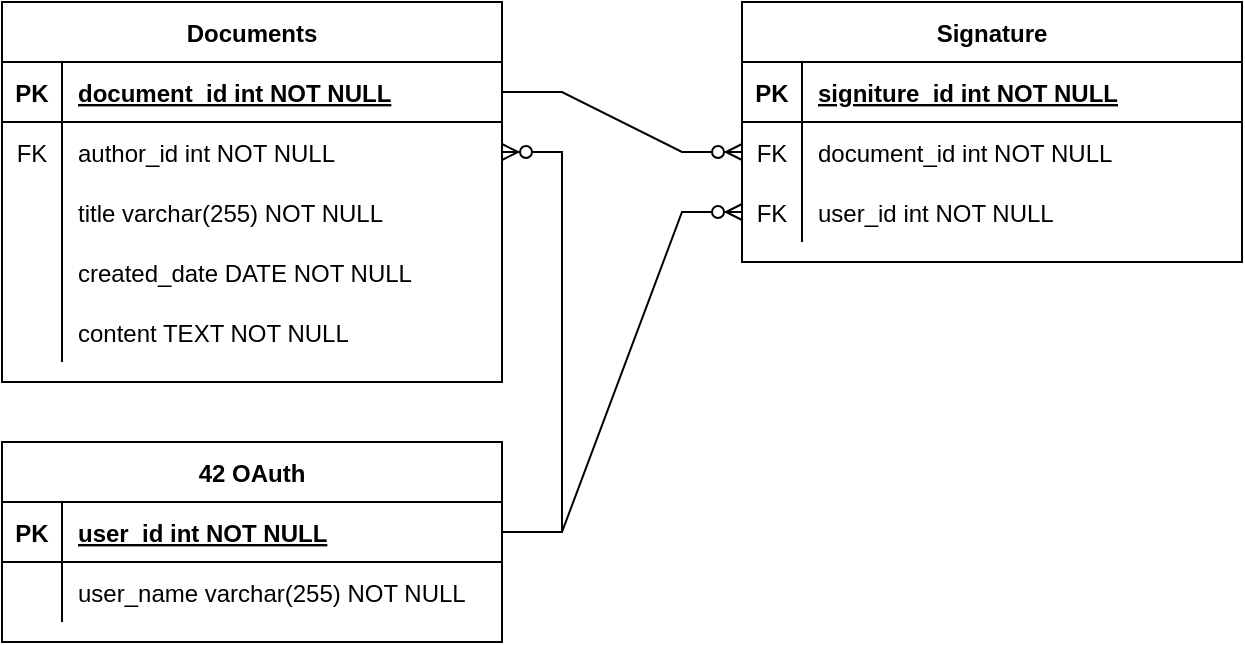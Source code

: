 <mxfile version="20.8.23" type="github">
  <diagram id="R2lEEEUBdFMjLlhIrx00" name="Page-1">
    <mxGraphModel dx="1317" dy="1085" grid="1" gridSize="10" guides="1" tooltips="1" connect="1" arrows="1" fold="1" page="1" pageScale="1" pageWidth="850" pageHeight="1100" math="0" shadow="0" extFonts="Permanent Marker^https://fonts.googleapis.com/css?family=Permanent+Marker">
      <root>
        <mxCell id="0" />
        <mxCell id="1" parent="0" />
        <object label="Documents" id="aS1HLBusFueRPppd_NlJ-60">
          <mxCell style="shape=table;startSize=30;container=1;collapsible=1;childLayout=tableLayout;fixedRows=1;rowLines=0;fontStyle=1;align=center;resizeLast=1;" vertex="1" parent="1">
            <mxGeometry x="70" y="410" width="250" height="190" as="geometry" />
          </mxCell>
        </object>
        <mxCell id="aS1HLBusFueRPppd_NlJ-61" value="" style="shape=partialRectangle;collapsible=0;dropTarget=0;pointerEvents=0;fillColor=none;points=[[0,0.5],[1,0.5]];portConstraint=eastwest;top=0;left=0;right=0;bottom=1;" vertex="1" parent="aS1HLBusFueRPppd_NlJ-60">
          <mxGeometry y="30" width="250" height="30" as="geometry" />
        </mxCell>
        <mxCell id="aS1HLBusFueRPppd_NlJ-62" value="PK" style="shape=partialRectangle;overflow=hidden;connectable=0;fillColor=none;top=0;left=0;bottom=0;right=0;fontStyle=1;" vertex="1" parent="aS1HLBusFueRPppd_NlJ-61">
          <mxGeometry width="30" height="30" as="geometry">
            <mxRectangle width="30" height="30" as="alternateBounds" />
          </mxGeometry>
        </mxCell>
        <mxCell id="aS1HLBusFueRPppd_NlJ-63" value="document_id int NOT NULL " style="shape=partialRectangle;overflow=hidden;connectable=0;fillColor=none;top=0;left=0;bottom=0;right=0;align=left;spacingLeft=6;fontStyle=5;" vertex="1" parent="aS1HLBusFueRPppd_NlJ-61">
          <mxGeometry x="30" width="220" height="30" as="geometry">
            <mxRectangle width="220" height="30" as="alternateBounds" />
          </mxGeometry>
        </mxCell>
        <mxCell id="aS1HLBusFueRPppd_NlJ-64" value="" style="shape=partialRectangle;collapsible=0;dropTarget=0;pointerEvents=0;fillColor=none;points=[[0,0.5],[1,0.5]];portConstraint=eastwest;top=0;left=0;right=0;bottom=0;" vertex="1" parent="aS1HLBusFueRPppd_NlJ-60">
          <mxGeometry y="60" width="250" height="30" as="geometry" />
        </mxCell>
        <mxCell id="aS1HLBusFueRPppd_NlJ-65" value="FK" style="shape=partialRectangle;overflow=hidden;connectable=0;fillColor=none;top=0;left=0;bottom=0;right=0;" vertex="1" parent="aS1HLBusFueRPppd_NlJ-64">
          <mxGeometry width="30" height="30" as="geometry">
            <mxRectangle width="30" height="30" as="alternateBounds" />
          </mxGeometry>
        </mxCell>
        <mxCell id="aS1HLBusFueRPppd_NlJ-66" value="author_id int NOT NULL" style="shape=partialRectangle;overflow=hidden;connectable=0;fillColor=none;top=0;left=0;bottom=0;right=0;align=left;spacingLeft=6;" vertex="1" parent="aS1HLBusFueRPppd_NlJ-64">
          <mxGeometry x="30" width="220" height="30" as="geometry">
            <mxRectangle width="220" height="30" as="alternateBounds" />
          </mxGeometry>
        </mxCell>
        <mxCell id="aS1HLBusFueRPppd_NlJ-67" value="" style="shape=partialRectangle;collapsible=0;dropTarget=0;pointerEvents=0;fillColor=none;points=[[0,0.5],[1,0.5]];portConstraint=eastwest;top=0;left=0;right=0;bottom=0;" vertex="1" parent="aS1HLBusFueRPppd_NlJ-60">
          <mxGeometry y="90" width="250" height="30" as="geometry" />
        </mxCell>
        <mxCell id="aS1HLBusFueRPppd_NlJ-68" value="" style="shape=partialRectangle;overflow=hidden;connectable=0;fillColor=none;top=0;left=0;bottom=0;right=0;" vertex="1" parent="aS1HLBusFueRPppd_NlJ-67">
          <mxGeometry width="30" height="30" as="geometry">
            <mxRectangle width="30" height="30" as="alternateBounds" />
          </mxGeometry>
        </mxCell>
        <mxCell id="aS1HLBusFueRPppd_NlJ-69" value="title varchar(255) NOT NULL" style="shape=partialRectangle;overflow=hidden;connectable=0;fillColor=none;top=0;left=0;bottom=0;right=0;align=left;spacingLeft=6;" vertex="1" parent="aS1HLBusFueRPppd_NlJ-67">
          <mxGeometry x="30" width="220" height="30" as="geometry">
            <mxRectangle width="220" height="30" as="alternateBounds" />
          </mxGeometry>
        </mxCell>
        <mxCell id="aS1HLBusFueRPppd_NlJ-70" value="" style="shape=partialRectangle;collapsible=0;dropTarget=0;pointerEvents=0;fillColor=none;points=[[0,0.5],[1,0.5]];portConstraint=eastwest;top=0;left=0;right=0;bottom=0;" vertex="1" parent="aS1HLBusFueRPppd_NlJ-60">
          <mxGeometry y="120" width="250" height="30" as="geometry" />
        </mxCell>
        <mxCell id="aS1HLBusFueRPppd_NlJ-71" value="" style="shape=partialRectangle;overflow=hidden;connectable=0;fillColor=none;top=0;left=0;bottom=0;right=0;" vertex="1" parent="aS1HLBusFueRPppd_NlJ-70">
          <mxGeometry width="30" height="30" as="geometry">
            <mxRectangle width="30" height="30" as="alternateBounds" />
          </mxGeometry>
        </mxCell>
        <mxCell id="aS1HLBusFueRPppd_NlJ-72" value="created_date DATE NOT NULL" style="shape=partialRectangle;overflow=hidden;connectable=0;fillColor=none;top=0;left=0;bottom=0;right=0;align=left;spacingLeft=6;" vertex="1" parent="aS1HLBusFueRPppd_NlJ-70">
          <mxGeometry x="30" width="220" height="30" as="geometry">
            <mxRectangle width="220" height="30" as="alternateBounds" />
          </mxGeometry>
        </mxCell>
        <mxCell id="aS1HLBusFueRPppd_NlJ-83" value="" style="shape=partialRectangle;collapsible=0;dropTarget=0;pointerEvents=0;fillColor=none;points=[[0,0.5],[1,0.5]];portConstraint=eastwest;top=0;left=0;right=0;bottom=0;" vertex="1" parent="aS1HLBusFueRPppd_NlJ-60">
          <mxGeometry y="150" width="250" height="30" as="geometry" />
        </mxCell>
        <mxCell id="aS1HLBusFueRPppd_NlJ-84" value="" style="shape=partialRectangle;overflow=hidden;connectable=0;fillColor=none;top=0;left=0;bottom=0;right=0;" vertex="1" parent="aS1HLBusFueRPppd_NlJ-83">
          <mxGeometry width="30" height="30" as="geometry">
            <mxRectangle width="30" height="30" as="alternateBounds" />
          </mxGeometry>
        </mxCell>
        <mxCell id="aS1HLBusFueRPppd_NlJ-85" value="content TEXT NOT NULL" style="shape=partialRectangle;overflow=hidden;connectable=0;fillColor=none;top=0;left=0;bottom=0;right=0;align=left;spacingLeft=6;" vertex="1" parent="aS1HLBusFueRPppd_NlJ-83">
          <mxGeometry x="30" width="220" height="30" as="geometry">
            <mxRectangle width="220" height="30" as="alternateBounds" />
          </mxGeometry>
        </mxCell>
        <mxCell id="aS1HLBusFueRPppd_NlJ-152" value="Signature" style="shape=table;startSize=30;container=1;collapsible=1;childLayout=tableLayout;fixedRows=1;rowLines=0;fontStyle=1;align=center;resizeLast=1;" vertex="1" parent="1">
          <mxGeometry x="440" y="410" width="250" height="130" as="geometry" />
        </mxCell>
        <mxCell id="aS1HLBusFueRPppd_NlJ-153" value="" style="shape=partialRectangle;collapsible=0;dropTarget=0;pointerEvents=0;fillColor=none;points=[[0,0.5],[1,0.5]];portConstraint=eastwest;top=0;left=0;right=0;bottom=1;" vertex="1" parent="aS1HLBusFueRPppd_NlJ-152">
          <mxGeometry y="30" width="250" height="30" as="geometry" />
        </mxCell>
        <mxCell id="aS1HLBusFueRPppd_NlJ-154" value="PK" style="shape=partialRectangle;overflow=hidden;connectable=0;fillColor=none;top=0;left=0;bottom=0;right=0;fontStyle=1;" vertex="1" parent="aS1HLBusFueRPppd_NlJ-153">
          <mxGeometry width="30" height="30" as="geometry">
            <mxRectangle width="30" height="30" as="alternateBounds" />
          </mxGeometry>
        </mxCell>
        <mxCell id="aS1HLBusFueRPppd_NlJ-155" value="signiture_id int NOT NULL" style="shape=partialRectangle;overflow=hidden;connectable=0;fillColor=none;top=0;left=0;bottom=0;right=0;align=left;spacingLeft=6;fontStyle=5;" vertex="1" parent="aS1HLBusFueRPppd_NlJ-153">
          <mxGeometry x="30" width="220" height="30" as="geometry">
            <mxRectangle width="220" height="30" as="alternateBounds" />
          </mxGeometry>
        </mxCell>
        <mxCell id="aS1HLBusFueRPppd_NlJ-156" value="" style="shape=partialRectangle;collapsible=0;dropTarget=0;pointerEvents=0;fillColor=none;points=[[0,0.5],[1,0.5]];portConstraint=eastwest;top=0;left=0;right=0;bottom=0;" vertex="1" parent="aS1HLBusFueRPppd_NlJ-152">
          <mxGeometry y="60" width="250" height="30" as="geometry" />
        </mxCell>
        <mxCell id="aS1HLBusFueRPppd_NlJ-157" value="FK" style="shape=partialRectangle;overflow=hidden;connectable=0;fillColor=none;top=0;left=0;bottom=0;right=0;" vertex="1" parent="aS1HLBusFueRPppd_NlJ-156">
          <mxGeometry width="30" height="30" as="geometry">
            <mxRectangle width="30" height="30" as="alternateBounds" />
          </mxGeometry>
        </mxCell>
        <mxCell id="aS1HLBusFueRPppd_NlJ-158" value="document_id int NOT NULL" style="shape=partialRectangle;overflow=hidden;connectable=0;fillColor=none;top=0;left=0;bottom=0;right=0;align=left;spacingLeft=6;" vertex="1" parent="aS1HLBusFueRPppd_NlJ-156">
          <mxGeometry x="30" width="220" height="30" as="geometry">
            <mxRectangle width="220" height="30" as="alternateBounds" />
          </mxGeometry>
        </mxCell>
        <mxCell id="aS1HLBusFueRPppd_NlJ-177" value="" style="shape=partialRectangle;collapsible=0;dropTarget=0;pointerEvents=0;fillColor=none;points=[[0,0.5],[1,0.5]];portConstraint=eastwest;top=0;left=0;right=0;bottom=0;" vertex="1" parent="aS1HLBusFueRPppd_NlJ-152">
          <mxGeometry y="90" width="250" height="30" as="geometry" />
        </mxCell>
        <mxCell id="aS1HLBusFueRPppd_NlJ-178" value="FK" style="shape=partialRectangle;overflow=hidden;connectable=0;fillColor=none;top=0;left=0;bottom=0;right=0;" vertex="1" parent="aS1HLBusFueRPppd_NlJ-177">
          <mxGeometry width="30" height="30" as="geometry">
            <mxRectangle width="30" height="30" as="alternateBounds" />
          </mxGeometry>
        </mxCell>
        <mxCell id="aS1HLBusFueRPppd_NlJ-179" value="user_id int NOT NULL" style="shape=partialRectangle;overflow=hidden;connectable=0;fillColor=none;top=0;left=0;bottom=0;right=0;align=left;spacingLeft=6;" vertex="1" parent="aS1HLBusFueRPppd_NlJ-177">
          <mxGeometry x="30" width="220" height="30" as="geometry">
            <mxRectangle width="220" height="30" as="alternateBounds" />
          </mxGeometry>
        </mxCell>
        <mxCell id="aS1HLBusFueRPppd_NlJ-162" value="" style="edgeStyle=entityRelationEdgeStyle;fontSize=12;html=1;endArrow=ERzeroToMany;endFill=1;rounded=0;exitX=1;exitY=0.5;exitDx=0;exitDy=0;entryX=0;entryY=0.5;entryDx=0;entryDy=0;" edge="1" parent="1" source="aS1HLBusFueRPppd_NlJ-61" target="aS1HLBusFueRPppd_NlJ-156">
          <mxGeometry width="100" height="100" relative="1" as="geometry">
            <mxPoint x="440" y="520" as="sourcePoint" />
            <mxPoint x="540" y="420" as="targetPoint" />
          </mxGeometry>
        </mxCell>
        <mxCell id="aS1HLBusFueRPppd_NlJ-170" value="42 OAuth" style="shape=table;startSize=30;container=1;collapsible=1;childLayout=tableLayout;fixedRows=1;rowLines=0;fontStyle=1;align=center;resizeLast=1;" vertex="1" parent="1">
          <mxGeometry x="70" y="630" width="250" height="100" as="geometry" />
        </mxCell>
        <mxCell id="aS1HLBusFueRPppd_NlJ-171" value="" style="shape=partialRectangle;collapsible=0;dropTarget=0;pointerEvents=0;fillColor=none;points=[[0,0.5],[1,0.5]];portConstraint=eastwest;top=0;left=0;right=0;bottom=1;" vertex="1" parent="aS1HLBusFueRPppd_NlJ-170">
          <mxGeometry y="30" width="250" height="30" as="geometry" />
        </mxCell>
        <mxCell id="aS1HLBusFueRPppd_NlJ-172" value="PK" style="shape=partialRectangle;overflow=hidden;connectable=0;fillColor=none;top=0;left=0;bottom=0;right=0;fontStyle=1;" vertex="1" parent="aS1HLBusFueRPppd_NlJ-171">
          <mxGeometry width="30" height="30" as="geometry">
            <mxRectangle width="30" height="30" as="alternateBounds" />
          </mxGeometry>
        </mxCell>
        <mxCell id="aS1HLBusFueRPppd_NlJ-173" value="user_id int NOT NULL" style="shape=partialRectangle;overflow=hidden;connectable=0;fillColor=none;top=0;left=0;bottom=0;right=0;align=left;spacingLeft=6;fontStyle=5;" vertex="1" parent="aS1HLBusFueRPppd_NlJ-171">
          <mxGeometry x="30" width="220" height="30" as="geometry">
            <mxRectangle width="220" height="30" as="alternateBounds" />
          </mxGeometry>
        </mxCell>
        <mxCell id="aS1HLBusFueRPppd_NlJ-174" value="" style="shape=partialRectangle;collapsible=0;dropTarget=0;pointerEvents=0;fillColor=none;points=[[0,0.5],[1,0.5]];portConstraint=eastwest;top=0;left=0;right=0;bottom=0;" vertex="1" parent="aS1HLBusFueRPppd_NlJ-170">
          <mxGeometry y="60" width="250" height="30" as="geometry" />
        </mxCell>
        <mxCell id="aS1HLBusFueRPppd_NlJ-175" value="" style="shape=partialRectangle;overflow=hidden;connectable=0;fillColor=none;top=0;left=0;bottom=0;right=0;" vertex="1" parent="aS1HLBusFueRPppd_NlJ-174">
          <mxGeometry width="30" height="30" as="geometry">
            <mxRectangle width="30" height="30" as="alternateBounds" />
          </mxGeometry>
        </mxCell>
        <mxCell id="aS1HLBusFueRPppd_NlJ-176" value="user_name varchar(255) NOT NULL" style="shape=partialRectangle;overflow=hidden;connectable=0;fillColor=none;top=0;left=0;bottom=0;right=0;align=left;spacingLeft=6;" vertex="1" parent="aS1HLBusFueRPppd_NlJ-174">
          <mxGeometry x="30" width="220" height="30" as="geometry">
            <mxRectangle width="220" height="30" as="alternateBounds" />
          </mxGeometry>
        </mxCell>
        <mxCell id="aS1HLBusFueRPppd_NlJ-180" value="" style="edgeStyle=entityRelationEdgeStyle;fontSize=12;html=1;endArrow=ERzeroToMany;endFill=1;rounded=0;exitX=1;exitY=0.5;exitDx=0;exitDy=0;" edge="1" parent="1" source="aS1HLBusFueRPppd_NlJ-171" target="aS1HLBusFueRPppd_NlJ-64">
          <mxGeometry width="100" height="100" relative="1" as="geometry">
            <mxPoint x="380" y="545" as="sourcePoint" />
            <mxPoint x="420" y="570" as="targetPoint" />
          </mxGeometry>
        </mxCell>
        <mxCell id="aS1HLBusFueRPppd_NlJ-181" value="" style="edgeStyle=entityRelationEdgeStyle;fontSize=12;html=1;endArrow=ERzeroToMany;endFill=1;rounded=0;exitX=1;exitY=0.5;exitDx=0;exitDy=0;entryX=0;entryY=0.5;entryDx=0;entryDy=0;" edge="1" parent="1" source="aS1HLBusFueRPppd_NlJ-171" target="aS1HLBusFueRPppd_NlJ-177">
          <mxGeometry width="100" height="100" relative="1" as="geometry">
            <mxPoint x="330" y="705" as="sourcePoint" />
            <mxPoint x="330" y="495" as="targetPoint" />
          </mxGeometry>
        </mxCell>
      </root>
    </mxGraphModel>
  </diagram>
</mxfile>
